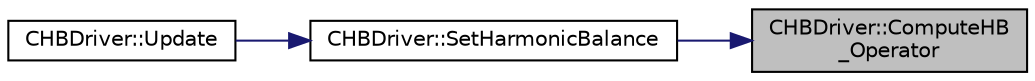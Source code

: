 digraph "CHBDriver::ComputeHB_Operator"
{
 // LATEX_PDF_SIZE
  edge [fontname="Helvetica",fontsize="10",labelfontname="Helvetica",labelfontsize="10"];
  node [fontname="Helvetica",fontsize="10",shape=record];
  rankdir="RL";
  Node1 [label="CHBDriver::ComputeHB\l_Operator",height=0.2,width=0.4,color="black", fillcolor="grey75", style="filled", fontcolor="black",tooltip="Computation of the Harmonic Balance operator matrix for harmonic balance."];
  Node1 -> Node2 [dir="back",color="midnightblue",fontsize="10",style="solid",fontname="Helvetica"];
  Node2 [label="CHBDriver::SetHarmonicBalance",height=0.2,width=0.4,color="black", fillcolor="white", style="filled",URL="$classCHBDriver.html#a1c864c75002bc45dc6fdb4593e6b5fe3",tooltip="Computation and storage of the Harmonic Balance method source terms."];
  Node2 -> Node3 [dir="back",color="midnightblue",fontsize="10",style="solid",fontname="Helvetica"];
  Node3 [label="CHBDriver::Update",height=0.2,width=0.4,color="black", fillcolor="white", style="filled",URL="$classCHBDriver.html#a1fd70ef2e6764147b7d9e1196eaed987",tooltip="Update the solution for the Harmonic Balance."];
}
